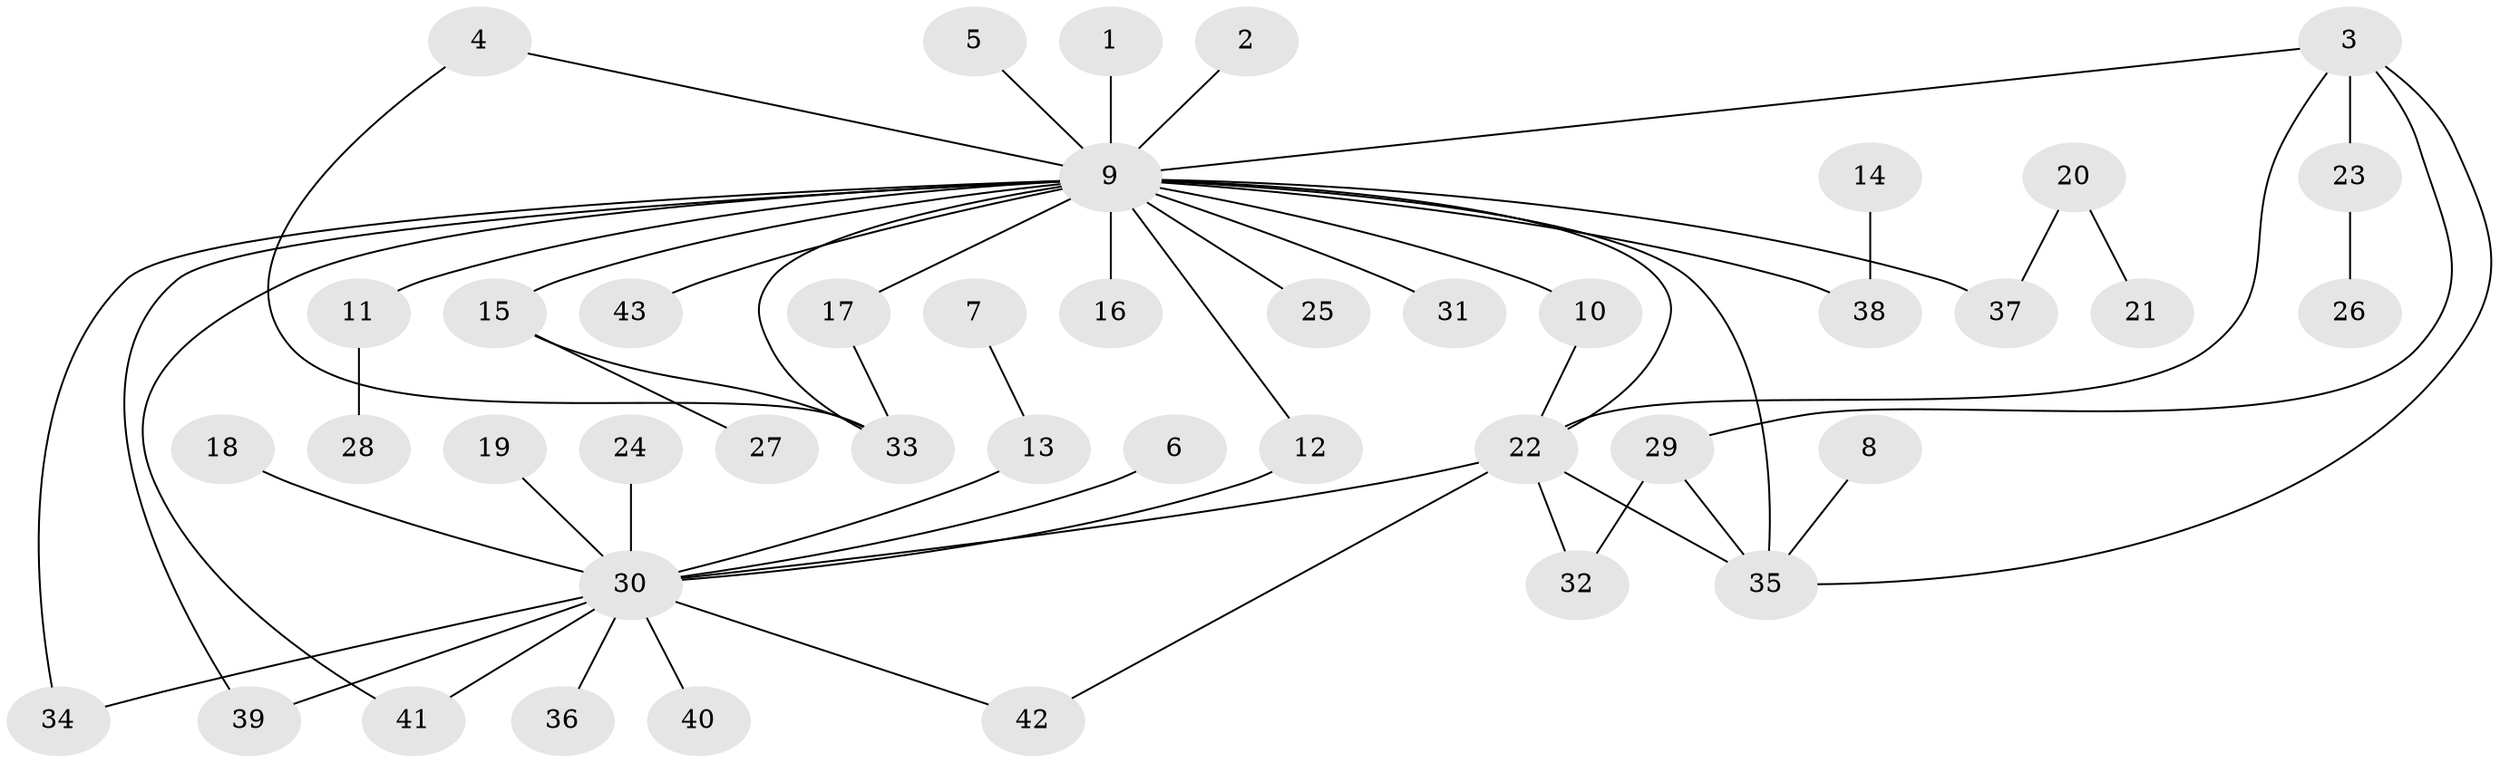 // original degree distribution, {24: 0.011764705882352941, 3: 0.15294117647058825, 4: 0.058823529411764705, 6: 0.023529411764705882, 2: 0.15294117647058825, 1: 0.5647058823529412, 7: 0.011764705882352941, 15: 0.011764705882352941, 5: 0.011764705882352941}
// Generated by graph-tools (version 1.1) at 2025/01/03/09/25 03:01:40]
// undirected, 43 vertices, 56 edges
graph export_dot {
graph [start="1"]
  node [color=gray90,style=filled];
  1;
  2;
  3;
  4;
  5;
  6;
  7;
  8;
  9;
  10;
  11;
  12;
  13;
  14;
  15;
  16;
  17;
  18;
  19;
  20;
  21;
  22;
  23;
  24;
  25;
  26;
  27;
  28;
  29;
  30;
  31;
  32;
  33;
  34;
  35;
  36;
  37;
  38;
  39;
  40;
  41;
  42;
  43;
  1 -- 9 [weight=1.0];
  2 -- 9 [weight=1.0];
  3 -- 9 [weight=1.0];
  3 -- 22 [weight=1.0];
  3 -- 23 [weight=1.0];
  3 -- 29 [weight=1.0];
  3 -- 35 [weight=1.0];
  4 -- 9 [weight=1.0];
  4 -- 33 [weight=1.0];
  5 -- 9 [weight=1.0];
  6 -- 30 [weight=1.0];
  7 -- 13 [weight=1.0];
  8 -- 35 [weight=1.0];
  9 -- 10 [weight=1.0];
  9 -- 11 [weight=1.0];
  9 -- 12 [weight=1.0];
  9 -- 15 [weight=1.0];
  9 -- 16 [weight=1.0];
  9 -- 17 [weight=1.0];
  9 -- 22 [weight=1.0];
  9 -- 25 [weight=1.0];
  9 -- 31 [weight=1.0];
  9 -- 33 [weight=1.0];
  9 -- 34 [weight=1.0];
  9 -- 35 [weight=1.0];
  9 -- 37 [weight=1.0];
  9 -- 38 [weight=1.0];
  9 -- 39 [weight=1.0];
  9 -- 41 [weight=1.0];
  9 -- 43 [weight=1.0];
  10 -- 22 [weight=1.0];
  11 -- 28 [weight=1.0];
  12 -- 30 [weight=1.0];
  13 -- 30 [weight=1.0];
  14 -- 38 [weight=1.0];
  15 -- 27 [weight=1.0];
  15 -- 33 [weight=1.0];
  17 -- 33 [weight=1.0];
  18 -- 30 [weight=1.0];
  19 -- 30 [weight=1.0];
  20 -- 21 [weight=1.0];
  20 -- 37 [weight=1.0];
  22 -- 30 [weight=1.0];
  22 -- 32 [weight=1.0];
  22 -- 35 [weight=1.0];
  22 -- 42 [weight=1.0];
  23 -- 26 [weight=1.0];
  24 -- 30 [weight=1.0];
  29 -- 32 [weight=1.0];
  29 -- 35 [weight=1.0];
  30 -- 34 [weight=1.0];
  30 -- 36 [weight=1.0];
  30 -- 39 [weight=1.0];
  30 -- 40 [weight=1.0];
  30 -- 41 [weight=1.0];
  30 -- 42 [weight=1.0];
}
